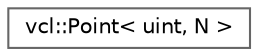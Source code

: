 digraph "Graphical Class Hierarchy"
{
 // LATEX_PDF_SIZE
  bgcolor="transparent";
  edge [fontname=Helvetica,fontsize=10,labelfontname=Helvetica,labelfontsize=10];
  node [fontname=Helvetica,fontsize=10,shape=box,height=0.2,width=0.4];
  rankdir="LR";
  Node0 [label="vcl::Point\< uint, N \>",height=0.2,width=0.4,color="grey40", fillcolor="white", style="filled",URL="$classvcl_1_1Point.html",tooltip=" "];
}
